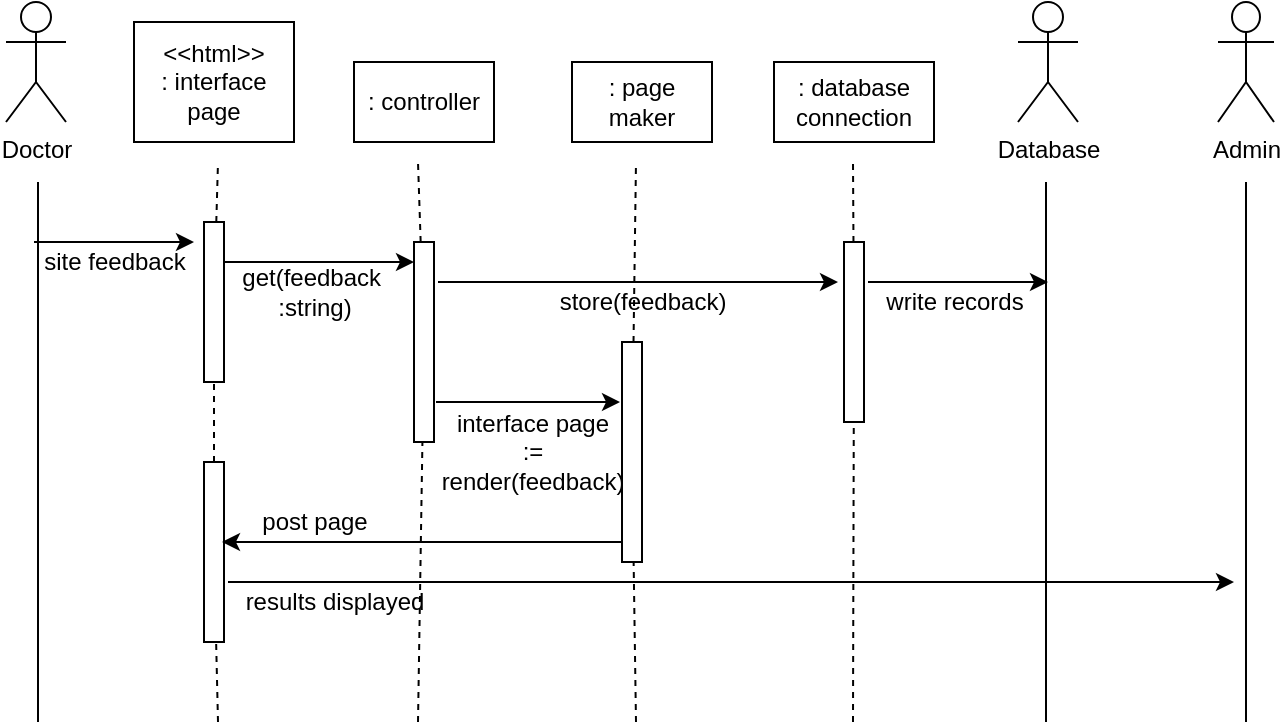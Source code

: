 <mxfile version="14.6.6" type="github"><diagram id="2sZJBph_BEvb_4VgET43" name="Page-1"><mxGraphModel dx="902" dy="544" grid="1" gridSize="10" guides="1" tooltips="1" connect="1" arrows="1" fold="1" page="1" pageScale="1" pageWidth="827" pageHeight="1169" math="0" shadow="0"><root><mxCell id="0"/><mxCell id="1" parent="0"/><mxCell id="iuuFaNlolzduRnfED0PS-1" value="" style="endArrow=none;html=1;" edge="1" parent="1"><mxGeometry width="50" height="50" relative="1" as="geometry"><mxPoint x="112" y="440" as="sourcePoint"/><mxPoint x="112" y="170" as="targetPoint"/></mxGeometry></mxCell><mxCell id="iuuFaNlolzduRnfED0PS-2" value="Doctor" style="shape=umlActor;verticalLabelPosition=bottom;verticalAlign=top;html=1;outlineConnect=0;" vertex="1" parent="1"><mxGeometry x="96" y="80" width="30" height="60" as="geometry"/></mxCell><mxCell id="iuuFaNlolzduRnfED0PS-3" value="Admin" style="shape=umlActor;verticalLabelPosition=bottom;verticalAlign=top;html=1;outlineConnect=0;" vertex="1" parent="1"><mxGeometry x="702" y="80" width="28" height="60" as="geometry"/></mxCell><mxCell id="iuuFaNlolzduRnfED0PS-4" value="" style="endArrow=none;html=1;" edge="1" parent="1"><mxGeometry width="50" height="50" relative="1" as="geometry"><mxPoint x="716" y="440" as="sourcePoint"/><mxPoint x="716" y="170" as="targetPoint"/></mxGeometry></mxCell><mxCell id="iuuFaNlolzduRnfED0PS-7" value="" style="endArrow=none;dashed=1;html=1;startArrow=none;" edge="1" parent="1" source="iuuFaNlolzduRnfED0PS-29"><mxGeometry width="50" height="50" relative="1" as="geometry"><mxPoint x="202" y="440" as="sourcePoint"/><mxPoint x="202" y="160" as="targetPoint"/></mxGeometry></mxCell><mxCell id="iuuFaNlolzduRnfED0PS-8" value="" style="endArrow=none;dashed=1;html=1;startArrow=none;" edge="1" parent="1" source="iuuFaNlolzduRnfED0PS-33"><mxGeometry width="50" height="50" relative="1" as="geometry"><mxPoint x="302" y="440" as="sourcePoint"/><mxPoint x="302" y="160" as="targetPoint"/></mxGeometry></mxCell><mxCell id="iuuFaNlolzduRnfED0PS-9" value="" style="endArrow=none;dashed=1;html=1;startArrow=none;" edge="1" parent="1" source="iuuFaNlolzduRnfED0PS-35"><mxGeometry width="50" height="50" relative="1" as="geometry"><mxPoint x="411" y="440" as="sourcePoint"/><mxPoint x="411" y="160" as="targetPoint"/></mxGeometry></mxCell><mxCell id="iuuFaNlolzduRnfED0PS-10" value="" style="endArrow=none;dashed=1;html=1;startArrow=none;" edge="1" parent="1" source="iuuFaNlolzduRnfED0PS-37"><mxGeometry width="50" height="50" relative="1" as="geometry"><mxPoint x="519.5" y="440" as="sourcePoint"/><mxPoint x="519.5" y="160" as="targetPoint"/></mxGeometry></mxCell><mxCell id="iuuFaNlolzduRnfED0PS-12" value="Database" style="shape=umlActor;verticalLabelPosition=bottom;verticalAlign=top;html=1;outlineConnect=0;" vertex="1" parent="1"><mxGeometry x="602" y="80" width="30" height="60" as="geometry"/></mxCell><mxCell id="iuuFaNlolzduRnfED0PS-13" value="" style="endArrow=none;html=1;" edge="1" parent="1"><mxGeometry width="50" height="50" relative="1" as="geometry"><mxPoint x="616" y="440" as="sourcePoint"/><mxPoint x="616" y="170" as="targetPoint"/></mxGeometry></mxCell><mxCell id="iuuFaNlolzduRnfED0PS-14" value="&amp;lt;&amp;lt;html&amp;gt;&amp;gt;&lt;br&gt;: interface&lt;br&gt;page" style="rounded=0;whiteSpace=wrap;html=1;" vertex="1" parent="1"><mxGeometry x="160" y="90" width="80" height="60" as="geometry"/></mxCell><mxCell id="iuuFaNlolzduRnfED0PS-15" value=": controller" style="rounded=0;whiteSpace=wrap;html=1;" vertex="1" parent="1"><mxGeometry x="270" y="110" width="70" height="40" as="geometry"/></mxCell><mxCell id="iuuFaNlolzduRnfED0PS-16" value=": page maker" style="rounded=0;whiteSpace=wrap;html=1;" vertex="1" parent="1"><mxGeometry x="379" y="110" width="70" height="40" as="geometry"/></mxCell><mxCell id="iuuFaNlolzduRnfED0PS-18" value=": database&lt;br&gt;connection" style="rounded=0;whiteSpace=wrap;html=1;" vertex="1" parent="1"><mxGeometry x="480" y="110" width="80" height="40" as="geometry"/></mxCell><mxCell id="iuuFaNlolzduRnfED0PS-24" value="" style="endArrow=classic;html=1;" edge="1" parent="1"><mxGeometry width="50" height="50" relative="1" as="geometry"><mxPoint x="110" y="200" as="sourcePoint"/><mxPoint x="190" y="200" as="targetPoint"/></mxGeometry></mxCell><mxCell id="iuuFaNlolzduRnfED0PS-25" value="" style="endArrow=classic;html=1;" edge="1" parent="1"><mxGeometry width="50" height="50" relative="1" as="geometry"><mxPoint x="205" y="210" as="sourcePoint"/><mxPoint x="300" y="210" as="targetPoint"/></mxGeometry></mxCell><mxCell id="iuuFaNlolzduRnfED0PS-26" value="" style="endArrow=classic;html=1;" edge="1" parent="1"><mxGeometry width="50" height="50" relative="1" as="geometry"><mxPoint x="312" y="220" as="sourcePoint"/><mxPoint x="512" y="220" as="targetPoint"/></mxGeometry></mxCell><mxCell id="iuuFaNlolzduRnfED0PS-27" value="" style="endArrow=classic;html=1;" edge="1" parent="1"><mxGeometry width="50" height="50" relative="1" as="geometry"><mxPoint x="527" y="220" as="sourcePoint"/><mxPoint x="617" y="220" as="targetPoint"/></mxGeometry></mxCell><mxCell id="iuuFaNlolzduRnfED0PS-29" value="" style="rounded=0;whiteSpace=wrap;html=1;" vertex="1" parent="1"><mxGeometry x="195" y="190" width="10" height="80" as="geometry"/></mxCell><mxCell id="iuuFaNlolzduRnfED0PS-31" value="" style="endArrow=none;dashed=1;html=1;startArrow=none;" edge="1" parent="1" source="iuuFaNlolzduRnfED0PS-45" target="iuuFaNlolzduRnfED0PS-29"><mxGeometry width="50" height="50" relative="1" as="geometry"><mxPoint x="202" y="440" as="sourcePoint"/><mxPoint x="202" y="160" as="targetPoint"/></mxGeometry></mxCell><mxCell id="iuuFaNlolzduRnfED0PS-33" value="" style="rounded=0;whiteSpace=wrap;html=1;" vertex="1" parent="1"><mxGeometry x="300" y="200" width="10" height="100" as="geometry"/></mxCell><mxCell id="iuuFaNlolzduRnfED0PS-34" value="" style="endArrow=none;dashed=1;html=1;" edge="1" parent="1" target="iuuFaNlolzduRnfED0PS-33"><mxGeometry width="50" height="50" relative="1" as="geometry"><mxPoint x="302" y="440" as="sourcePoint"/><mxPoint x="302" y="160" as="targetPoint"/></mxGeometry></mxCell><mxCell id="iuuFaNlolzduRnfED0PS-37" value="" style="rounded=0;whiteSpace=wrap;html=1;" vertex="1" parent="1"><mxGeometry x="515" y="200" width="10" height="90" as="geometry"/></mxCell><mxCell id="iuuFaNlolzduRnfED0PS-38" value="" style="endArrow=none;dashed=1;html=1;" edge="1" parent="1" target="iuuFaNlolzduRnfED0PS-37"><mxGeometry width="50" height="50" relative="1" as="geometry"><mxPoint x="519.5" y="440" as="sourcePoint"/><mxPoint x="519.5" y="160" as="targetPoint"/></mxGeometry></mxCell><mxCell id="iuuFaNlolzduRnfED0PS-35" value="" style="rounded=0;whiteSpace=wrap;html=1;" vertex="1" parent="1"><mxGeometry x="404" y="250" width="10" height="110" as="geometry"/></mxCell><mxCell id="iuuFaNlolzduRnfED0PS-39" value="" style="endArrow=none;dashed=1;html=1;" edge="1" parent="1" target="iuuFaNlolzduRnfED0PS-35"><mxGeometry width="50" height="50" relative="1" as="geometry"><mxPoint x="411" y="440" as="sourcePoint"/><mxPoint x="411" y="160" as="targetPoint"/></mxGeometry></mxCell><mxCell id="iuuFaNlolzduRnfED0PS-40" value="" style="endArrow=classic;html=1;exitX=1.2;exitY=0.667;exitDx=0;exitDy=0;exitPerimeter=0;" edge="1" parent="1" source="iuuFaNlolzduRnfED0PS-45"><mxGeometry width="50" height="50" relative="1" as="geometry"><mxPoint x="310" y="370" as="sourcePoint"/><mxPoint x="710" y="370" as="targetPoint"/></mxGeometry></mxCell><mxCell id="iuuFaNlolzduRnfED0PS-42" value="site feedback" style="text;html=1;align=center;verticalAlign=middle;resizable=0;points=[];autosize=1;strokeColor=none;" vertex="1" parent="1"><mxGeometry x="105" y="200" width="90" height="20" as="geometry"/></mxCell><mxCell id="iuuFaNlolzduRnfED0PS-43" value="get(feedback&amp;nbsp;&lt;br&gt;:string)" style="text;html=1;align=center;verticalAlign=middle;resizable=0;points=[];autosize=1;strokeColor=none;" vertex="1" parent="1"><mxGeometry x="205" y="210" width="90" height="30" as="geometry"/></mxCell><mxCell id="iuuFaNlolzduRnfED0PS-44" value="store(feedback)" style="text;html=1;align=center;verticalAlign=middle;resizable=0;points=[];autosize=1;strokeColor=none;" vertex="1" parent="1"><mxGeometry x="364" y="220" width="100" height="20" as="geometry"/></mxCell><mxCell id="iuuFaNlolzduRnfED0PS-45" value="" style="rounded=0;whiteSpace=wrap;html=1;" vertex="1" parent="1"><mxGeometry x="195" y="310" width="10" height="90" as="geometry"/></mxCell><mxCell id="iuuFaNlolzduRnfED0PS-47" value="" style="endArrow=none;dashed=1;html=1;" edge="1" parent="1" target="iuuFaNlolzduRnfED0PS-45"><mxGeometry width="50" height="50" relative="1" as="geometry"><mxPoint x="202" y="440" as="sourcePoint"/><mxPoint x="200.381" y="270" as="targetPoint"/></mxGeometry></mxCell><mxCell id="iuuFaNlolzduRnfED0PS-48" value="" style="endArrow=classic;html=1;" edge="1" parent="1"><mxGeometry width="50" height="50" relative="1" as="geometry"><mxPoint x="404" y="350" as="sourcePoint"/><mxPoint x="204" y="350" as="targetPoint"/></mxGeometry></mxCell><mxCell id="iuuFaNlolzduRnfED0PS-49" value="" style="endArrow=classic;html=1;" edge="1" parent="1"><mxGeometry width="50" height="50" relative="1" as="geometry"><mxPoint x="311" y="280" as="sourcePoint"/><mxPoint x="403" y="280" as="targetPoint"/></mxGeometry></mxCell><mxCell id="iuuFaNlolzduRnfED0PS-50" value="interface page&lt;br&gt;:=&lt;br&gt;render(feedback)" style="text;html=1;align=center;verticalAlign=middle;resizable=0;points=[];autosize=1;strokeColor=none;" vertex="1" parent="1"><mxGeometry x="304" y="280" width="110" height="50" as="geometry"/></mxCell><mxCell id="iuuFaNlolzduRnfED0PS-53" value="post page" style="text;html=1;align=center;verticalAlign=middle;resizable=0;points=[];autosize=1;strokeColor=none;" vertex="1" parent="1"><mxGeometry x="215" y="330" width="70" height="20" as="geometry"/></mxCell><mxCell id="iuuFaNlolzduRnfED0PS-54" value="results displayed" style="text;html=1;align=center;verticalAlign=middle;resizable=0;points=[];autosize=1;strokeColor=none;" vertex="1" parent="1"><mxGeometry x="210" y="370" width="100" height="20" as="geometry"/></mxCell><mxCell id="iuuFaNlolzduRnfED0PS-55" value="write records" style="text;html=1;align=center;verticalAlign=middle;resizable=0;points=[];autosize=1;strokeColor=none;" vertex="1" parent="1"><mxGeometry x="530" y="220" width="80" height="20" as="geometry"/></mxCell></root></mxGraphModel></diagram></mxfile>